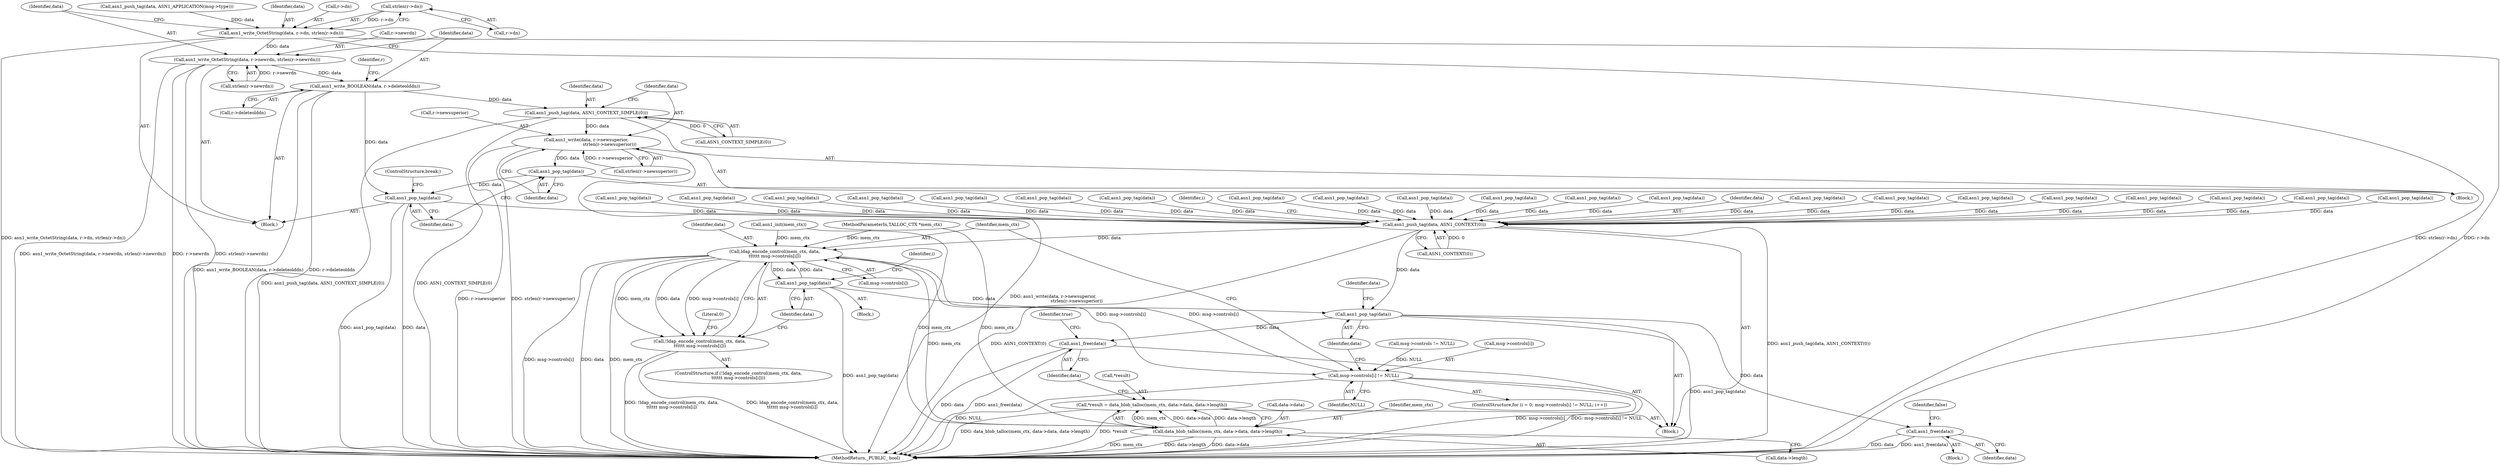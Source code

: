 digraph "0_samba_530d50a1abdcdf4d1775652d4c456c1274d83d8d@pointer" {
"1000882" [label="(Call,strlen(r->dn))"];
"1000877" [label="(Call,asn1_write_OctetString(data, r->dn, strlen(r->dn)))"];
"1000886" [label="(Call,asn1_write_OctetString(data, r->newrdn, strlen(r->newrdn)))"];
"1000895" [label="(Call,asn1_write_BOOLEAN(data, r->deleteolddn))"];
"1000905" [label="(Call,asn1_push_tag(data, ASN1_CONTEXT_SIMPLE(0)))"];
"1000909" [label="(Call,asn1_write(data, r->newsuperior,\n                                  strlen(r->newsuperior)))"];
"1000918" [label="(Call,asn1_pop_tag(data))"];
"1000920" [label="(Call,asn1_pop_tag(data))"];
"1001216" [label="(Call,asn1_push_tag(data, ASN1_CONTEXT(0)))"];
"1001236" [label="(Call,ldap_encode_control(mem_ctx, data,\n\t\t\t\t\t\t msg->controls[i]))"];
"1001224" [label="(Call,msg->controls[i] != NULL)"];
"1001235" [label="(Call,!ldap_encode_control(mem_ctx, data,\n\t\t\t\t\t\t msg->controls[i]))"];
"1001259" [label="(Call,asn1_pop_tag(data))"];
"1001261" [label="(Call,asn1_pop_tag(data))"];
"1001268" [label="(Call,asn1_free(data))"];
"1001283" [label="(Call,asn1_free(data))"];
"1001275" [label="(Call,data_blob_talloc(mem_ctx, data->data, data->length))"];
"1001272" [label="(Call,*result = data_blob_talloc(mem_ctx, data->data, data->length))"];
"1001232" [label="(Identifier,i)"];
"1000905" [label="(Call,asn1_push_tag(data, ASN1_CONTEXT_SIMPLE(0)))"];
"1000507" [label="(Call,asn1_pop_tag(data))"];
"1001280" [label="(Call,data->length)"];
"1000907" [label="(Call,ASN1_CONTEXT_SIMPLE(0))"];
"1001234" [label="(ControlStructure,if (!ldap_encode_control(mem_ctx, data,\n\t\t\t\t\t\t msg->controls[i])))"];
"1000886" [label="(Call,asn1_write_OctetString(data, r->newrdn, strlen(r->newrdn)))"];
"1001283" [label="(Call,asn1_free(data))"];
"1001260" [label="(Identifier,data)"];
"1001267" [label="(Block,)"];
"1000891" [label="(Call,strlen(r->newrdn))"];
"1000919" [label="(Identifier,data)"];
"1000911" [label="(Call,r->newsuperior)"];
"1001236" [label="(Call,ldap_encode_control(mem_ctx, data,\n\t\t\t\t\t\t msg->controls[i]))"];
"1001247" [label="(Literal,0)"];
"1000871" [label="(Call,asn1_push_tag(data, ASN1_APPLICATION(msg->type)))"];
"1001222" [label="(Identifier,i)"];
"1001239" [label="(Call,msg->controls[i])"];
"1000909" [label="(Call,asn1_write(data, r->newsuperior,\n                                  strlen(r->newsuperior)))"];
"1001233" [label="(Block,)"];
"1000402" [label="(Call,asn1_pop_tag(data))"];
"1000861" [label="(Block,)"];
"1000857" [label="(Call,asn1_pop_tag(data))"];
"1000782" [label="(Call,asn1_pop_tag(data))"];
"1000296" [label="(Call,asn1_pop_tag(data))"];
"1000999" [label="(Call,asn1_pop_tag(data))"];
"1001237" [label="(Identifier,mem_ctx)"];
"1000920" [label="(Call,asn1_pop_tag(data))"];
"1000111" [label="(Call,asn1_init(mem_ctx))"];
"1000895" [label="(Call,asn1_write_BOOLEAN(data, r->deleteolddn))"];
"1000887" [label="(Identifier,data)"];
"1001134" [label="(Call,asn1_pop_tag(data))"];
"1000904" [label="(Block,)"];
"1001273" [label="(Call,*result)"];
"1001235" [label="(Call,!ldap_encode_control(mem_ctx, data,\n\t\t\t\t\t\t msg->controls[i]))"];
"1001215" [label="(Block,)"];
"1001320" [label="(MethodReturn,_PUBLIC_ bool)"];
"1001217" [label="(Identifier,data)"];
"1000106" [label="(MethodParameterIn,TALLOC_CTX *mem_ctx)"];
"1001218" [label="(Call,ASN1_CONTEXT(0))"];
"1001225" [label="(Call,msg->controls[i])"];
"1000674" [label="(Call,asn1_pop_tag(data))"];
"1000910" [label="(Identifier,data)"];
"1000307" [label="(Call,asn1_pop_tag(data))"];
"1000922" [label="(ControlStructure,break;)"];
"1001210" [label="(Call,msg->controls != NULL)"];
"1000530" [label="(Call,asn1_pop_tag(data))"];
"1000902" [label="(Identifier,r)"];
"1000943" [label="(Call,asn1_pop_tag(data))"];
"1001277" [label="(Call,data->data)"];
"1001271" [label="(Identifier,false)"];
"1000805" [label="(Call,asn1_pop_tag(data))"];
"1000888" [label="(Call,r->newrdn)"];
"1001047" [label="(Call,asn1_pop_tag(data))"];
"1000195" [label="(Call,asn1_pop_tag(data))"];
"1001022" [label="(Call,asn1_pop_tag(data))"];
"1000834" [label="(Call,asn1_pop_tag(data))"];
"1001275" [label="(Call,data_blob_talloc(mem_ctx, data->data, data->length))"];
"1001261" [label="(Call,asn1_pop_tag(data))"];
"1000877" [label="(Call,asn1_write_OctetString(data, r->dn, strlen(r->dn)))"];
"1000897" [label="(Call,r->deleteolddn)"];
"1001224" [label="(Call,msg->controls[i] != NULL)"];
"1000883" [label="(Call,r->dn)"];
"1001284" [label="(Identifier,data)"];
"1000249" [label="(Call,asn1_pop_tag(data))"];
"1000882" [label="(Call,strlen(r->dn))"];
"1000896" [label="(Identifier,data)"];
"1001268" [label="(Call,asn1_free(data))"];
"1001286" [label="(Identifier,true)"];
"1000878" [label="(Identifier,data)"];
"1000921" [label="(Identifier,data)"];
"1001076" [label="(Call,asn1_pop_tag(data))"];
"1000651" [label="(Call,asn1_pop_tag(data))"];
"1001238" [label="(Identifier,data)"];
"1001276" [label="(Identifier,mem_ctx)"];
"1000918" [label="(Call,asn1_pop_tag(data))"];
"1001220" [label="(ControlStructure,for (i = 0; msg->controls[i] != NULL; i++))"];
"1001216" [label="(Call,asn1_push_tag(data, ASN1_CONTEXT(0)))"];
"1001265" [label="(Identifier,data)"];
"1000914" [label="(Call,strlen(r->newsuperior))"];
"1001203" [label="(Call,asn1_pop_tag(data))"];
"1000906" [label="(Identifier,data)"];
"1000879" [label="(Call,r->dn)"];
"1001272" [label="(Call,*result = data_blob_talloc(mem_ctx, data->data, data->length))"];
"1001230" [label="(Identifier,NULL)"];
"1001269" [label="(Identifier,data)"];
"1001259" [label="(Call,asn1_pop_tag(data))"];
"1001262" [label="(Identifier,data)"];
"1000255" [label="(Call,asn1_pop_tag(data))"];
"1000882" -> "1000877"  [label="AST: "];
"1000882" -> "1000883"  [label="CFG: "];
"1000883" -> "1000882"  [label="AST: "];
"1000877" -> "1000882"  [label="CFG: "];
"1000882" -> "1000877"  [label="DDG: r->dn"];
"1000877" -> "1000861"  [label="AST: "];
"1000878" -> "1000877"  [label="AST: "];
"1000879" -> "1000877"  [label="AST: "];
"1000887" -> "1000877"  [label="CFG: "];
"1000877" -> "1001320"  [label="DDG: strlen(r->dn)"];
"1000877" -> "1001320"  [label="DDG: r->dn"];
"1000877" -> "1001320"  [label="DDG: asn1_write_OctetString(data, r->dn, strlen(r->dn))"];
"1000871" -> "1000877"  [label="DDG: data"];
"1000877" -> "1000886"  [label="DDG: data"];
"1000886" -> "1000861"  [label="AST: "];
"1000886" -> "1000891"  [label="CFG: "];
"1000887" -> "1000886"  [label="AST: "];
"1000888" -> "1000886"  [label="AST: "];
"1000891" -> "1000886"  [label="AST: "];
"1000896" -> "1000886"  [label="CFG: "];
"1000886" -> "1001320"  [label="DDG: strlen(r->newrdn)"];
"1000886" -> "1001320"  [label="DDG: asn1_write_OctetString(data, r->newrdn, strlen(r->newrdn))"];
"1000886" -> "1001320"  [label="DDG: r->newrdn"];
"1000891" -> "1000886"  [label="DDG: r->newrdn"];
"1000886" -> "1000895"  [label="DDG: data"];
"1000895" -> "1000861"  [label="AST: "];
"1000895" -> "1000897"  [label="CFG: "];
"1000896" -> "1000895"  [label="AST: "];
"1000897" -> "1000895"  [label="AST: "];
"1000902" -> "1000895"  [label="CFG: "];
"1000895" -> "1001320"  [label="DDG: r->deleteolddn"];
"1000895" -> "1001320"  [label="DDG: asn1_write_BOOLEAN(data, r->deleteolddn)"];
"1000895" -> "1000905"  [label="DDG: data"];
"1000895" -> "1000920"  [label="DDG: data"];
"1000905" -> "1000904"  [label="AST: "];
"1000905" -> "1000907"  [label="CFG: "];
"1000906" -> "1000905"  [label="AST: "];
"1000907" -> "1000905"  [label="AST: "];
"1000910" -> "1000905"  [label="CFG: "];
"1000905" -> "1001320"  [label="DDG: asn1_push_tag(data, ASN1_CONTEXT_SIMPLE(0))"];
"1000905" -> "1001320"  [label="DDG: ASN1_CONTEXT_SIMPLE(0)"];
"1000907" -> "1000905"  [label="DDG: 0"];
"1000905" -> "1000909"  [label="DDG: data"];
"1000909" -> "1000904"  [label="AST: "];
"1000909" -> "1000914"  [label="CFG: "];
"1000910" -> "1000909"  [label="AST: "];
"1000911" -> "1000909"  [label="AST: "];
"1000914" -> "1000909"  [label="AST: "];
"1000919" -> "1000909"  [label="CFG: "];
"1000909" -> "1001320"  [label="DDG: r->newsuperior"];
"1000909" -> "1001320"  [label="DDG: strlen(r->newsuperior)"];
"1000909" -> "1001320"  [label="DDG: asn1_write(data, r->newsuperior,\n                                  strlen(r->newsuperior))"];
"1000914" -> "1000909"  [label="DDG: r->newsuperior"];
"1000909" -> "1000918"  [label="DDG: data"];
"1000918" -> "1000904"  [label="AST: "];
"1000918" -> "1000919"  [label="CFG: "];
"1000919" -> "1000918"  [label="AST: "];
"1000921" -> "1000918"  [label="CFG: "];
"1000918" -> "1000920"  [label="DDG: data"];
"1000920" -> "1000861"  [label="AST: "];
"1000920" -> "1000921"  [label="CFG: "];
"1000921" -> "1000920"  [label="AST: "];
"1000922" -> "1000920"  [label="CFG: "];
"1000920" -> "1001320"  [label="DDG: asn1_pop_tag(data)"];
"1000920" -> "1001320"  [label="DDG: data"];
"1000920" -> "1001216"  [label="DDG: data"];
"1001216" -> "1001215"  [label="AST: "];
"1001216" -> "1001218"  [label="CFG: "];
"1001217" -> "1001216"  [label="AST: "];
"1001218" -> "1001216"  [label="AST: "];
"1001222" -> "1001216"  [label="CFG: "];
"1001216" -> "1001320"  [label="DDG: ASN1_CONTEXT(0)"];
"1001216" -> "1001320"  [label="DDG: asn1_push_tag(data, ASN1_CONTEXT(0))"];
"1000857" -> "1001216"  [label="DDG: data"];
"1001134" -> "1001216"  [label="DDG: data"];
"1000805" -> "1001216"  [label="DDG: data"];
"1001047" -> "1001216"  [label="DDG: data"];
"1000530" -> "1001216"  [label="DDG: data"];
"1000651" -> "1001216"  [label="DDG: data"];
"1000674" -> "1001216"  [label="DDG: data"];
"1001203" -> "1001216"  [label="DDG: data"];
"1000296" -> "1001216"  [label="DDG: data"];
"1000255" -> "1001216"  [label="DDG: data"];
"1000782" -> "1001216"  [label="DDG: data"];
"1000834" -> "1001216"  [label="DDG: data"];
"1000402" -> "1001216"  [label="DDG: data"];
"1001076" -> "1001216"  [label="DDG: data"];
"1000943" -> "1001216"  [label="DDG: data"];
"1001022" -> "1001216"  [label="DDG: data"];
"1000249" -> "1001216"  [label="DDG: data"];
"1000307" -> "1001216"  [label="DDG: data"];
"1000195" -> "1001216"  [label="DDG: data"];
"1000507" -> "1001216"  [label="DDG: data"];
"1000999" -> "1001216"  [label="DDG: data"];
"1001218" -> "1001216"  [label="DDG: 0"];
"1001216" -> "1001236"  [label="DDG: data"];
"1001216" -> "1001261"  [label="DDG: data"];
"1001236" -> "1001235"  [label="AST: "];
"1001236" -> "1001239"  [label="CFG: "];
"1001237" -> "1001236"  [label="AST: "];
"1001238" -> "1001236"  [label="AST: "];
"1001239" -> "1001236"  [label="AST: "];
"1001235" -> "1001236"  [label="CFG: "];
"1001236" -> "1001320"  [label="DDG: msg->controls[i]"];
"1001236" -> "1001320"  [label="DDG: data"];
"1001236" -> "1001320"  [label="DDG: mem_ctx"];
"1001236" -> "1001224"  [label="DDG: msg->controls[i]"];
"1001236" -> "1001235"  [label="DDG: mem_ctx"];
"1001236" -> "1001235"  [label="DDG: data"];
"1001236" -> "1001235"  [label="DDG: msg->controls[i]"];
"1000111" -> "1001236"  [label="DDG: mem_ctx"];
"1000106" -> "1001236"  [label="DDG: mem_ctx"];
"1001259" -> "1001236"  [label="DDG: data"];
"1001224" -> "1001236"  [label="DDG: msg->controls[i]"];
"1001236" -> "1001259"  [label="DDG: data"];
"1001236" -> "1001275"  [label="DDG: mem_ctx"];
"1001224" -> "1001220"  [label="AST: "];
"1001224" -> "1001230"  [label="CFG: "];
"1001225" -> "1001224"  [label="AST: "];
"1001230" -> "1001224"  [label="AST: "];
"1001237" -> "1001224"  [label="CFG: "];
"1001262" -> "1001224"  [label="CFG: "];
"1001224" -> "1001320"  [label="DDG: NULL"];
"1001224" -> "1001320"  [label="DDG: msg->controls[i]"];
"1001224" -> "1001320"  [label="DDG: msg->controls[i] != NULL"];
"1001210" -> "1001224"  [label="DDG: NULL"];
"1001235" -> "1001234"  [label="AST: "];
"1001247" -> "1001235"  [label="CFG: "];
"1001260" -> "1001235"  [label="CFG: "];
"1001235" -> "1001320"  [label="DDG: !ldap_encode_control(mem_ctx, data,\n\t\t\t\t\t\t msg->controls[i])"];
"1001235" -> "1001320"  [label="DDG: ldap_encode_control(mem_ctx, data,\n\t\t\t\t\t\t msg->controls[i])"];
"1001259" -> "1001233"  [label="AST: "];
"1001259" -> "1001260"  [label="CFG: "];
"1001260" -> "1001259"  [label="AST: "];
"1001232" -> "1001259"  [label="CFG: "];
"1001259" -> "1001320"  [label="DDG: asn1_pop_tag(data)"];
"1001259" -> "1001261"  [label="DDG: data"];
"1001261" -> "1001215"  [label="AST: "];
"1001261" -> "1001262"  [label="CFG: "];
"1001262" -> "1001261"  [label="AST: "];
"1001265" -> "1001261"  [label="CFG: "];
"1001261" -> "1001320"  [label="DDG: asn1_pop_tag(data)"];
"1001261" -> "1001268"  [label="DDG: data"];
"1001261" -> "1001283"  [label="DDG: data"];
"1001268" -> "1001267"  [label="AST: "];
"1001268" -> "1001269"  [label="CFG: "];
"1001269" -> "1001268"  [label="AST: "];
"1001271" -> "1001268"  [label="CFG: "];
"1001268" -> "1001320"  [label="DDG: asn1_free(data)"];
"1001268" -> "1001320"  [label="DDG: data"];
"1001283" -> "1001215"  [label="AST: "];
"1001283" -> "1001284"  [label="CFG: "];
"1001284" -> "1001283"  [label="AST: "];
"1001286" -> "1001283"  [label="CFG: "];
"1001283" -> "1001320"  [label="DDG: asn1_free(data)"];
"1001283" -> "1001320"  [label="DDG: data"];
"1001275" -> "1001272"  [label="AST: "];
"1001275" -> "1001280"  [label="CFG: "];
"1001276" -> "1001275"  [label="AST: "];
"1001277" -> "1001275"  [label="AST: "];
"1001280" -> "1001275"  [label="AST: "];
"1001272" -> "1001275"  [label="CFG: "];
"1001275" -> "1001320"  [label="DDG: data->length"];
"1001275" -> "1001320"  [label="DDG: data->data"];
"1001275" -> "1001320"  [label="DDG: mem_ctx"];
"1001275" -> "1001272"  [label="DDG: mem_ctx"];
"1001275" -> "1001272"  [label="DDG: data->data"];
"1001275" -> "1001272"  [label="DDG: data->length"];
"1000111" -> "1001275"  [label="DDG: mem_ctx"];
"1000106" -> "1001275"  [label="DDG: mem_ctx"];
"1001272" -> "1001215"  [label="AST: "];
"1001273" -> "1001272"  [label="AST: "];
"1001284" -> "1001272"  [label="CFG: "];
"1001272" -> "1001320"  [label="DDG: data_blob_talloc(mem_ctx, data->data, data->length)"];
"1001272" -> "1001320"  [label="DDG: *result"];
}
